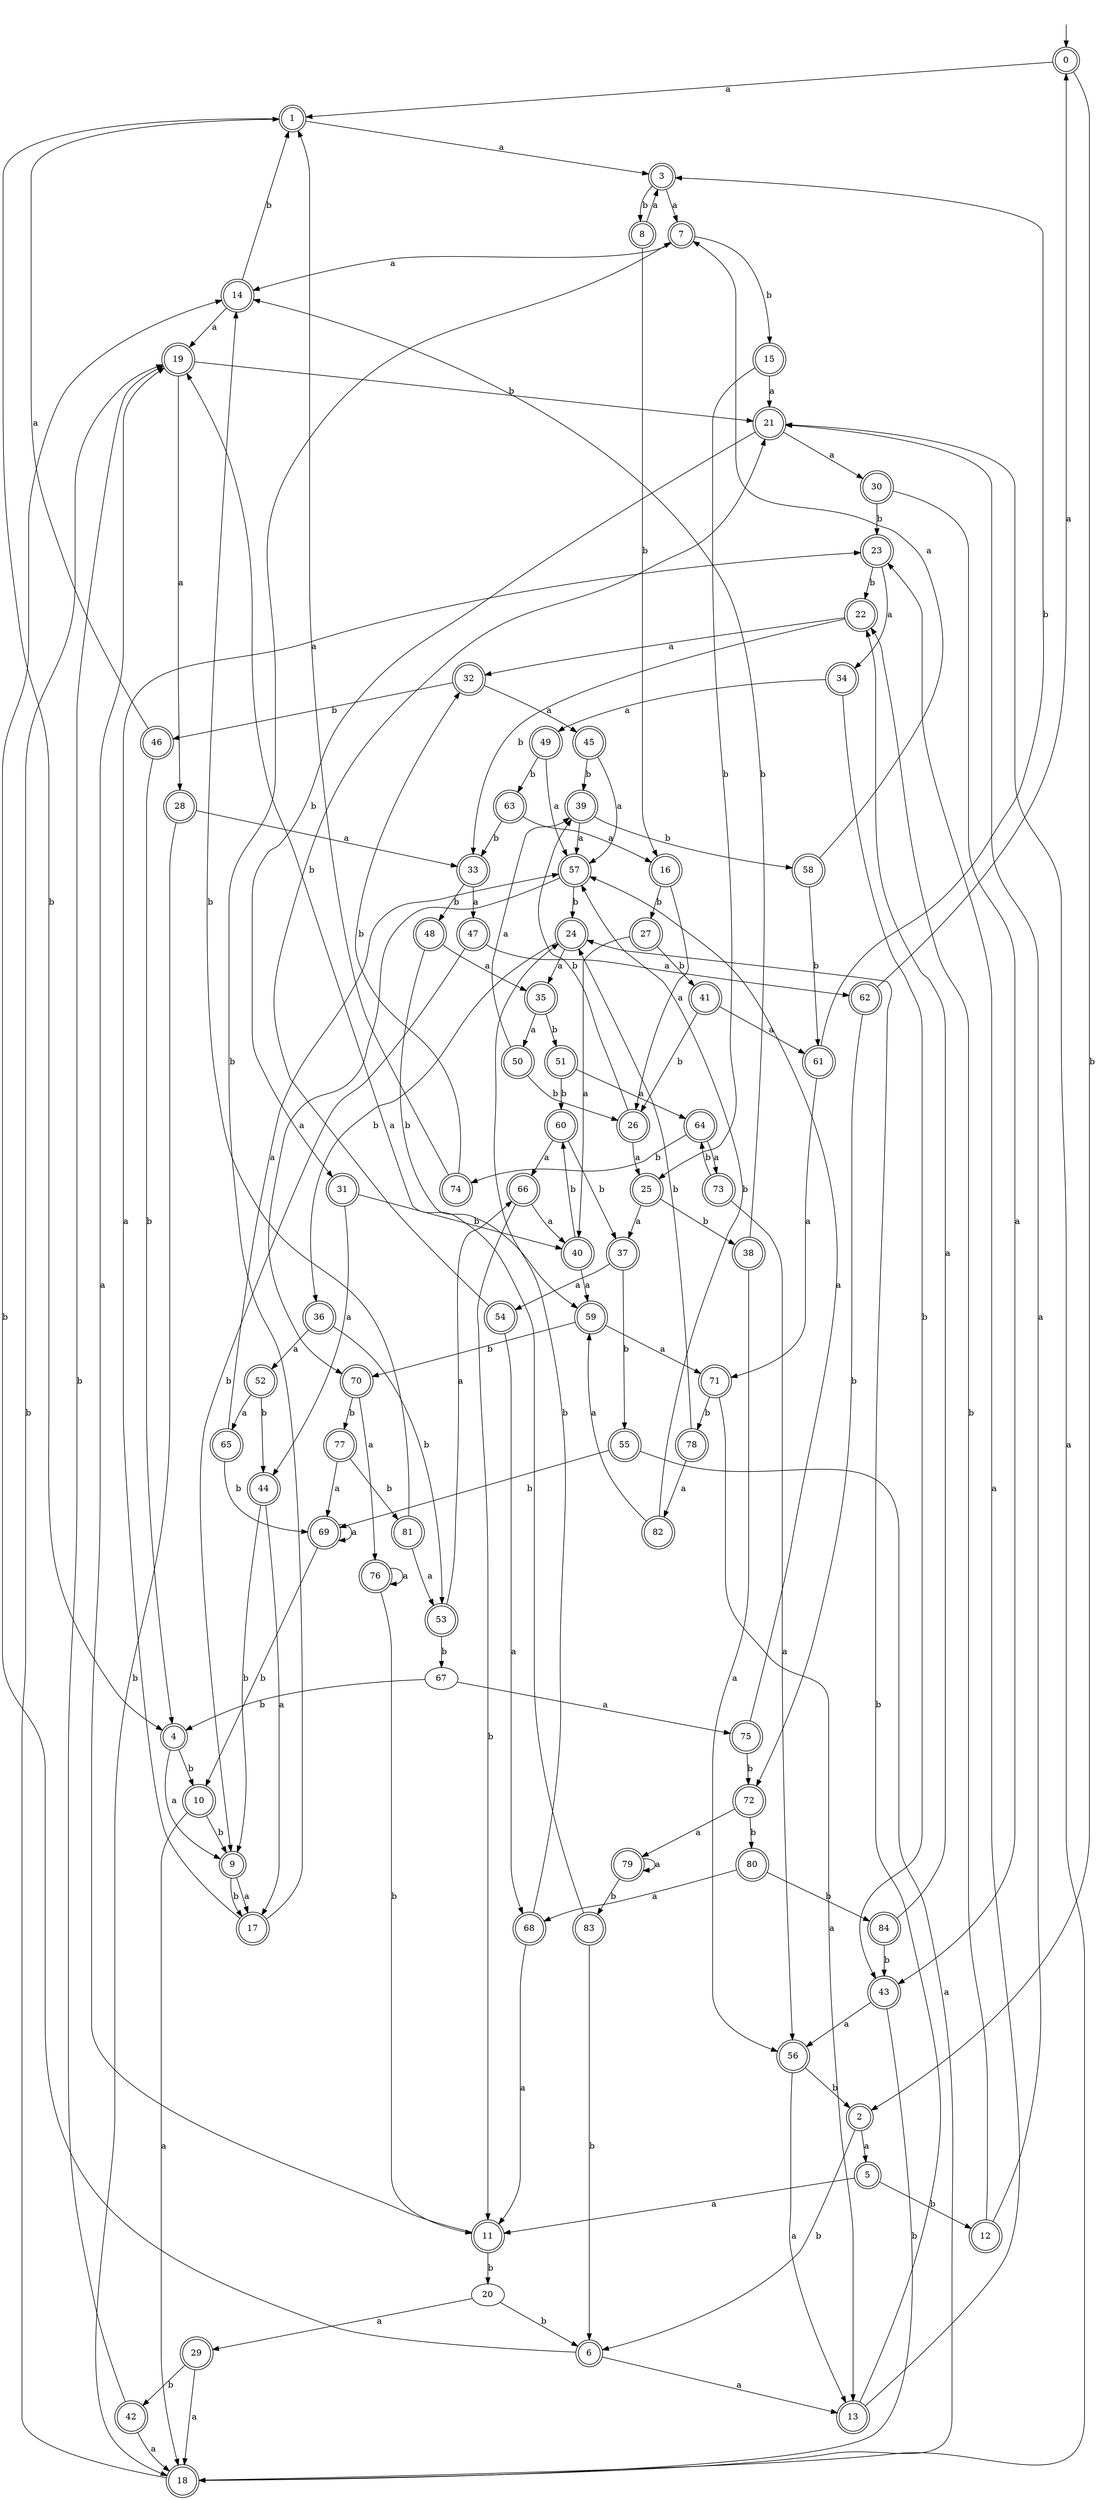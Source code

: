 digraph RandomDFA {
  __start0 [label="", shape=none];
  __start0 -> 0 [label=""];
  0 [shape=circle] [shape=doublecircle]
  0 -> 1 [label="a"]
  0 -> 2 [label="b"]
  1 [shape=doublecircle]
  1 -> 3 [label="a"]
  1 -> 4 [label="b"]
  2 [shape=doublecircle]
  2 -> 5 [label="a"]
  2 -> 6 [label="b"]
  3 [shape=doublecircle]
  3 -> 7 [label="a"]
  3 -> 8 [label="b"]
  4 [shape=doublecircle]
  4 -> 9 [label="a"]
  4 -> 10 [label="b"]
  5 [shape=doublecircle]
  5 -> 11 [label="a"]
  5 -> 12 [label="b"]
  6 [shape=doublecircle]
  6 -> 13 [label="a"]
  6 -> 14 [label="b"]
  7 [shape=doublecircle]
  7 -> 14 [label="a"]
  7 -> 15 [label="b"]
  8 [shape=doublecircle]
  8 -> 3 [label="a"]
  8 -> 16 [label="b"]
  9 [shape=doublecircle]
  9 -> 17 [label="a"]
  9 -> 17 [label="b"]
  10 [shape=doublecircle]
  10 -> 18 [label="a"]
  10 -> 9 [label="b"]
  11 [shape=doublecircle]
  11 -> 19 [label="a"]
  11 -> 20 [label="b"]
  12 [shape=doublecircle]
  12 -> 21 [label="a"]
  12 -> 22 [label="b"]
  13 [shape=doublecircle]
  13 -> 23 [label="a"]
  13 -> 24 [label="b"]
  14 [shape=doublecircle]
  14 -> 19 [label="a"]
  14 -> 1 [label="b"]
  15 [shape=doublecircle]
  15 -> 21 [label="a"]
  15 -> 25 [label="b"]
  16 [shape=doublecircle]
  16 -> 26 [label="a"]
  16 -> 27 [label="b"]
  17 [shape=doublecircle]
  17 -> 23 [label="a"]
  17 -> 7 [label="b"]
  18 [shape=doublecircle]
  18 -> 21 [label="a"]
  18 -> 19 [label="b"]
  19 [shape=doublecircle]
  19 -> 28 [label="a"]
  19 -> 21 [label="b"]
  20
  20 -> 29 [label="a"]
  20 -> 6 [label="b"]
  21 [shape=doublecircle]
  21 -> 30 [label="a"]
  21 -> 31 [label="b"]
  22 [shape=doublecircle]
  22 -> 32 [label="a"]
  22 -> 33 [label="b"]
  23 [shape=doublecircle]
  23 -> 34 [label="a"]
  23 -> 22 [label="b"]
  24 [shape=doublecircle]
  24 -> 35 [label="a"]
  24 -> 36 [label="b"]
  25 [shape=doublecircle]
  25 -> 37 [label="a"]
  25 -> 38 [label="b"]
  26 [shape=doublecircle]
  26 -> 25 [label="a"]
  26 -> 39 [label="b"]
  27 [shape=doublecircle]
  27 -> 40 [label="a"]
  27 -> 41 [label="b"]
  28 [shape=doublecircle]
  28 -> 33 [label="a"]
  28 -> 18 [label="b"]
  29 [shape=doublecircle]
  29 -> 18 [label="a"]
  29 -> 42 [label="b"]
  30 [shape=doublecircle]
  30 -> 43 [label="a"]
  30 -> 23 [label="b"]
  31 [shape=doublecircle]
  31 -> 44 [label="a"]
  31 -> 40 [label="b"]
  32 [shape=doublecircle]
  32 -> 45 [label="a"]
  32 -> 46 [label="b"]
  33 [shape=doublecircle]
  33 -> 47 [label="a"]
  33 -> 48 [label="b"]
  34 [shape=doublecircle]
  34 -> 49 [label="a"]
  34 -> 43 [label="b"]
  35 [shape=doublecircle]
  35 -> 50 [label="a"]
  35 -> 51 [label="b"]
  36 [shape=doublecircle]
  36 -> 52 [label="a"]
  36 -> 53 [label="b"]
  37 [shape=doublecircle]
  37 -> 54 [label="a"]
  37 -> 55 [label="b"]
  38 [shape=doublecircle]
  38 -> 56 [label="a"]
  38 -> 14 [label="b"]
  39 [shape=doublecircle]
  39 -> 57 [label="a"]
  39 -> 58 [label="b"]
  40 [shape=doublecircle]
  40 -> 59 [label="a"]
  40 -> 60 [label="b"]
  41 [shape=doublecircle]
  41 -> 61 [label="a"]
  41 -> 26 [label="b"]
  42 [shape=doublecircle]
  42 -> 18 [label="a"]
  42 -> 19 [label="b"]
  43 [shape=doublecircle]
  43 -> 56 [label="a"]
  43 -> 18 [label="b"]
  44 [shape=doublecircle]
  44 -> 17 [label="a"]
  44 -> 9 [label="b"]
  45 [shape=doublecircle]
  45 -> 57 [label="a"]
  45 -> 39 [label="b"]
  46 [shape=doublecircle]
  46 -> 1 [label="a"]
  46 -> 4 [label="b"]
  47 [shape=doublecircle]
  47 -> 62 [label="a"]
  47 -> 9 [label="b"]
  48 [shape=doublecircle]
  48 -> 35 [label="a"]
  48 -> 59 [label="b"]
  49 [shape=doublecircle]
  49 -> 57 [label="a"]
  49 -> 63 [label="b"]
  50 [shape=doublecircle]
  50 -> 39 [label="a"]
  50 -> 26 [label="b"]
  51 [shape=doublecircle]
  51 -> 64 [label="a"]
  51 -> 60 [label="b"]
  52 [shape=doublecircle]
  52 -> 65 [label="a"]
  52 -> 44 [label="b"]
  53 [shape=doublecircle]
  53 -> 66 [label="a"]
  53 -> 67 [label="b"]
  54 [shape=doublecircle]
  54 -> 68 [label="a"]
  54 -> 21 [label="b"]
  55 [shape=doublecircle]
  55 -> 18 [label="a"]
  55 -> 69 [label="b"]
  56 [shape=doublecircle]
  56 -> 13 [label="a"]
  56 -> 2 [label="b"]
  57 [shape=doublecircle]
  57 -> 70 [label="a"]
  57 -> 24 [label="b"]
  58 [shape=doublecircle]
  58 -> 7 [label="a"]
  58 -> 61 [label="b"]
  59 [shape=doublecircle]
  59 -> 71 [label="a"]
  59 -> 70 [label="b"]
  60 [shape=doublecircle]
  60 -> 66 [label="a"]
  60 -> 37 [label="b"]
  61 [shape=doublecircle]
  61 -> 71 [label="a"]
  61 -> 3 [label="b"]
  62 [shape=doublecircle]
  62 -> 0 [label="a"]
  62 -> 72 [label="b"]
  63 [shape=doublecircle]
  63 -> 16 [label="a"]
  63 -> 33 [label="b"]
  64 [shape=doublecircle]
  64 -> 73 [label="a"]
  64 -> 74 [label="b"]
  65 [shape=doublecircle]
  65 -> 57 [label="a"]
  65 -> 69 [label="b"]
  66 [shape=doublecircle]
  66 -> 40 [label="a"]
  66 -> 11 [label="b"]
  67
  67 -> 75 [label="a"]
  67 -> 4 [label="b"]
  68 [shape=doublecircle]
  68 -> 11 [label="a"]
  68 -> 24 [label="b"]
  69 [shape=doublecircle]
  69 -> 69 [label="a"]
  69 -> 10 [label="b"]
  70 [shape=doublecircle]
  70 -> 76 [label="a"]
  70 -> 77 [label="b"]
  71 [shape=doublecircle]
  71 -> 13 [label="a"]
  71 -> 78 [label="b"]
  72 [shape=doublecircle]
  72 -> 79 [label="a"]
  72 -> 80 [label="b"]
  73 [shape=doublecircle]
  73 -> 56 [label="a"]
  73 -> 64 [label="b"]
  74 [shape=doublecircle]
  74 -> 1 [label="a"]
  74 -> 32 [label="b"]
  75 [shape=doublecircle]
  75 -> 57 [label="a"]
  75 -> 72 [label="b"]
  76 [shape=doublecircle]
  76 -> 76 [label="a"]
  76 -> 11 [label="b"]
  77 [shape=doublecircle]
  77 -> 69 [label="a"]
  77 -> 81 [label="b"]
  78 [shape=doublecircle]
  78 -> 82 [label="a"]
  78 -> 24 [label="b"]
  79 [shape=doublecircle]
  79 -> 79 [label="a"]
  79 -> 83 [label="b"]
  80 [shape=doublecircle]
  80 -> 68 [label="a"]
  80 -> 84 [label="b"]
  81 [shape=doublecircle]
  81 -> 53 [label="a"]
  81 -> 14 [label="b"]
  82 [shape=doublecircle]
  82 -> 59 [label="a"]
  82 -> 57 [label="b"]
  83 [shape=doublecircle]
  83 -> 19 [label="a"]
  83 -> 6 [label="b"]
  84 [shape=doublecircle]
  84 -> 22 [label="a"]
  84 -> 43 [label="b"]
}
